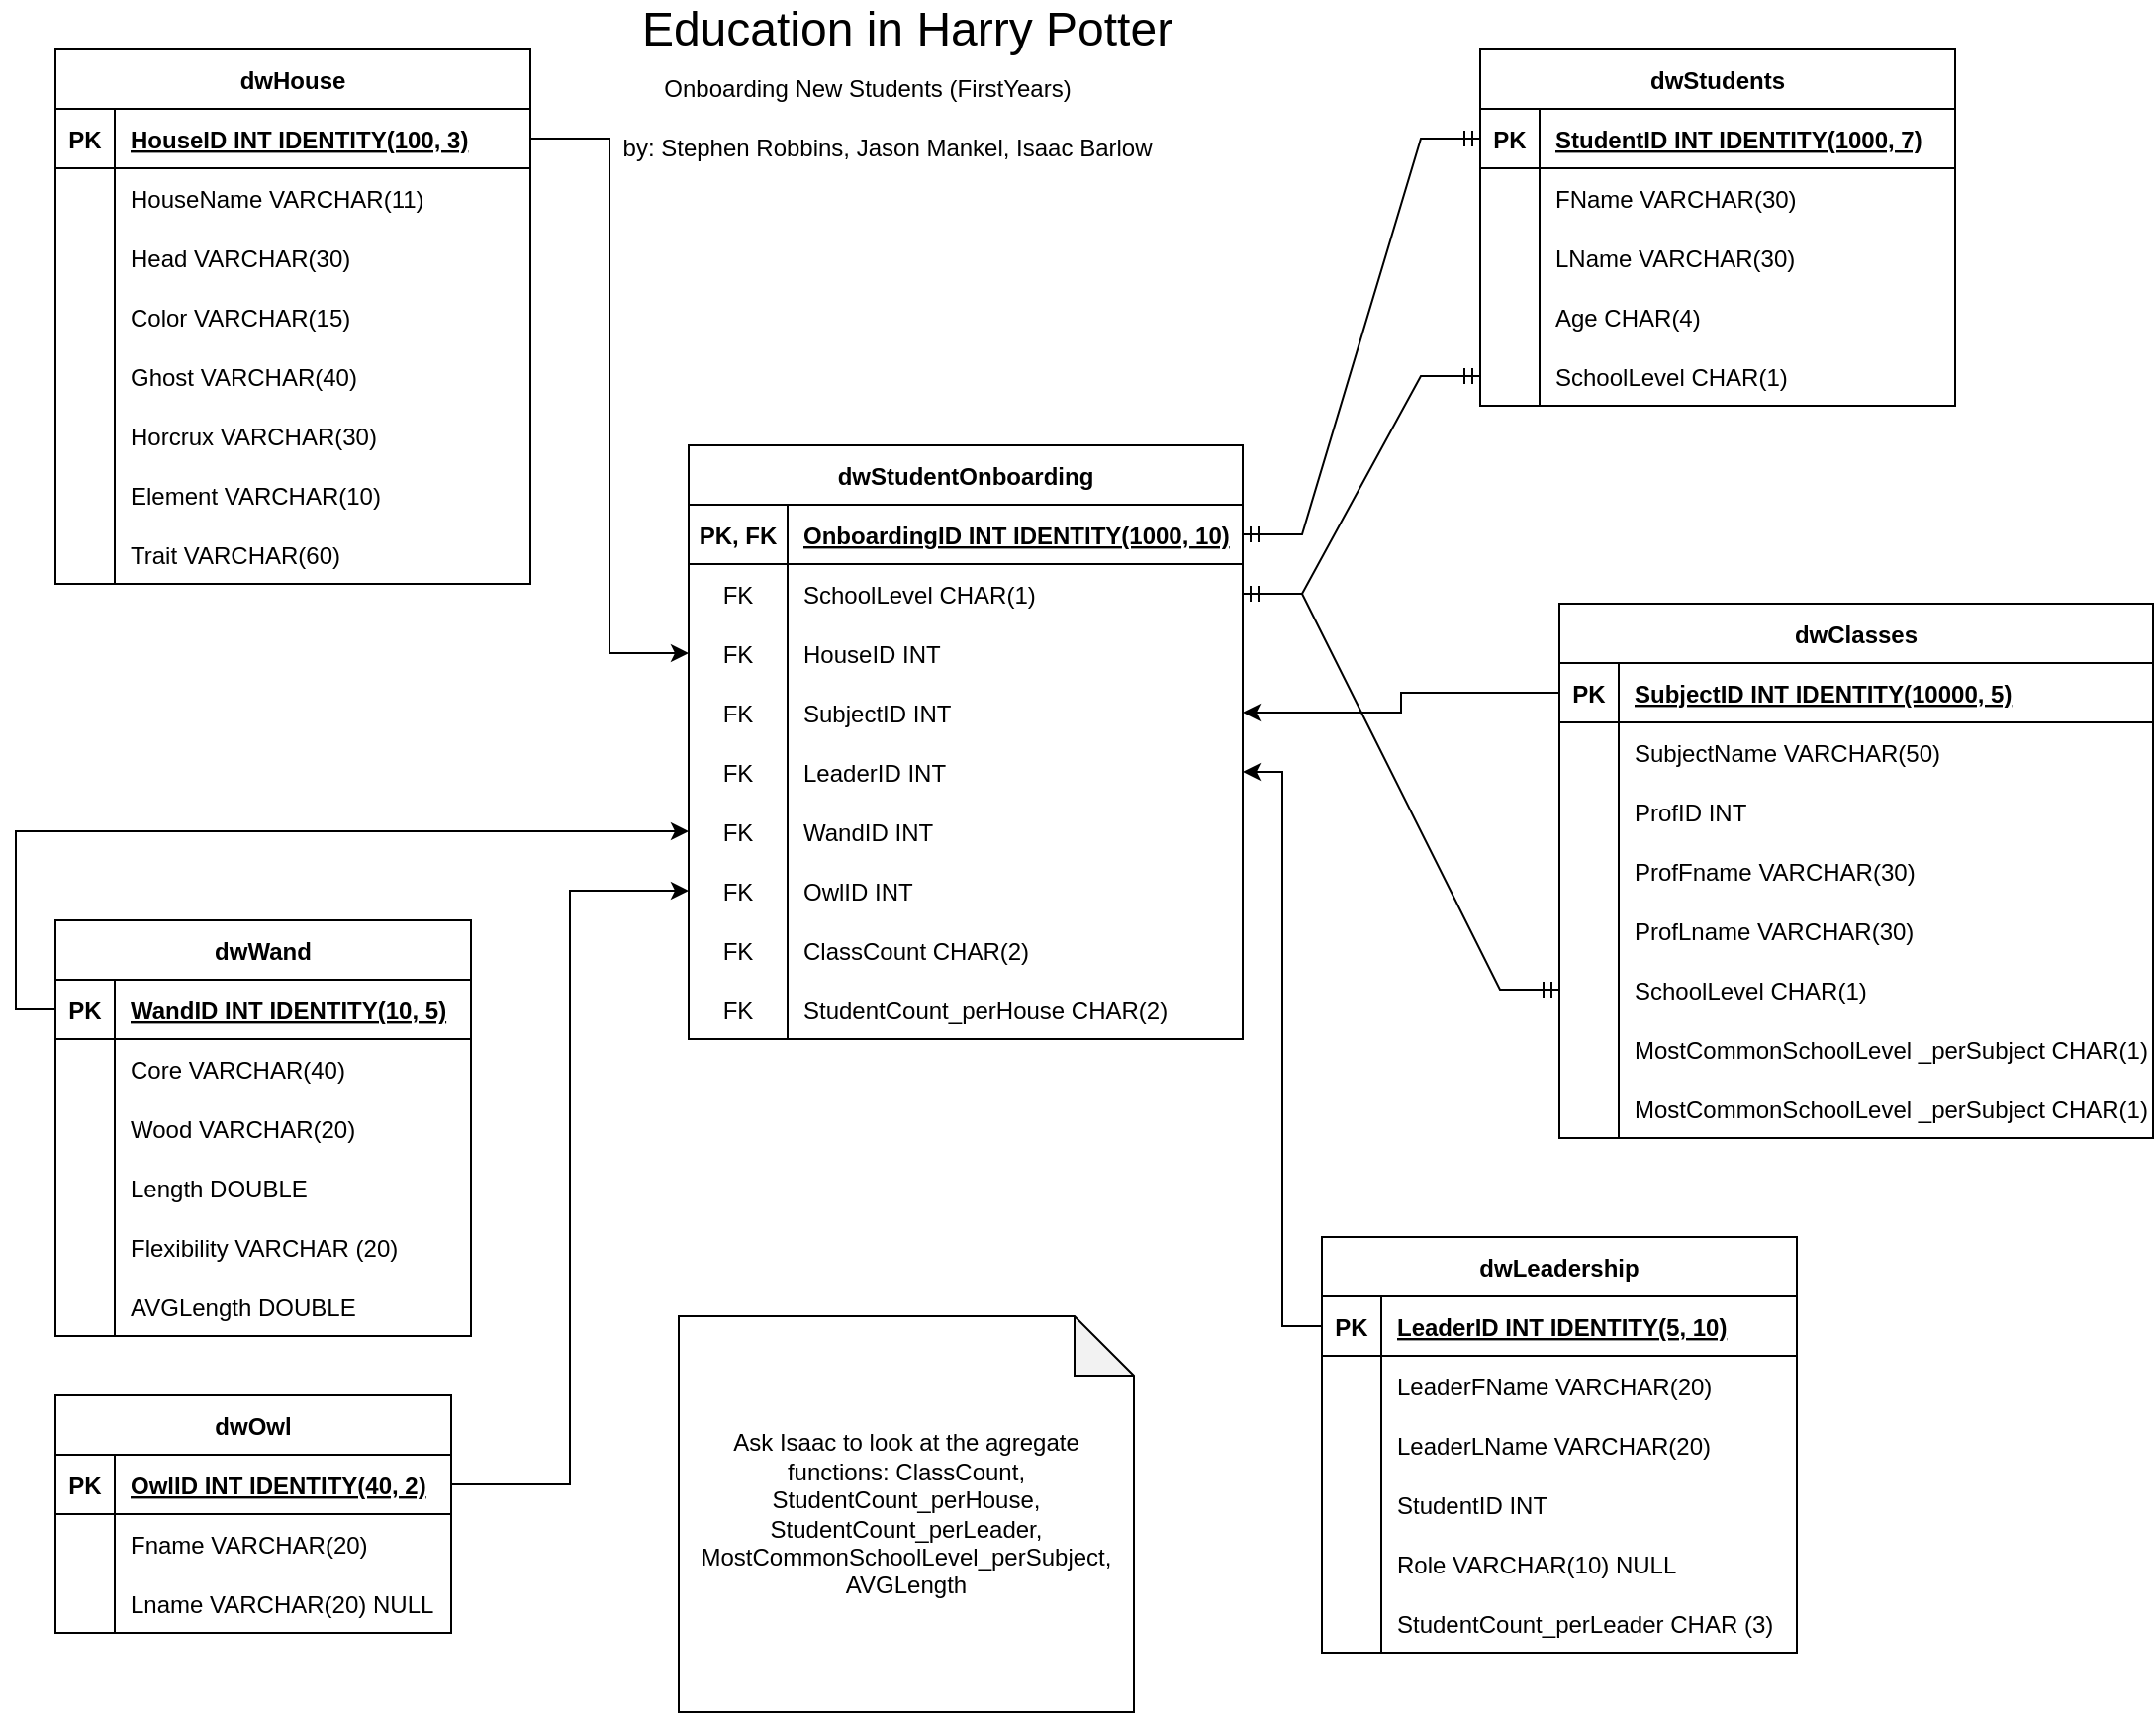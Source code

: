 <mxfile version="17.4.3" type="github">
  <diagram id="4oQchcT6IMdl1H_K9BaI" name="Page-1">
    <mxGraphModel dx="825" dy="671" grid="1" gridSize="10" guides="1" tooltips="1" connect="1" arrows="1" fold="1" page="1" pageScale="1" pageWidth="850" pageHeight="1100" math="0" shadow="0">
      <root>
        <mxCell id="0" />
        <mxCell id="1" parent="0" />
        <mxCell id="X8YW4uTeobU349DHKaid-189" value="dwStudents" style="shape=table;startSize=30;container=1;collapsible=1;childLayout=tableLayout;fixedRows=1;rowLines=0;fontStyle=1;align=center;resizeLast=1;" parent="1" vertex="1">
          <mxGeometry x="780" y="60" width="240" height="180" as="geometry" />
        </mxCell>
        <mxCell id="X8YW4uTeobU349DHKaid-190" value="" style="shape=tableRow;horizontal=0;startSize=0;swimlaneHead=0;swimlaneBody=0;fillColor=none;collapsible=0;dropTarget=0;points=[[0,0.5],[1,0.5]];portConstraint=eastwest;top=0;left=0;right=0;bottom=1;" parent="X8YW4uTeobU349DHKaid-189" vertex="1">
          <mxGeometry y="30" width="240" height="30" as="geometry" />
        </mxCell>
        <mxCell id="X8YW4uTeobU349DHKaid-191" value="PK" style="shape=partialRectangle;connectable=0;fillColor=none;top=0;left=0;bottom=0;right=0;fontStyle=1;overflow=hidden;" parent="X8YW4uTeobU349DHKaid-190" vertex="1">
          <mxGeometry width="30" height="30" as="geometry">
            <mxRectangle width="30" height="30" as="alternateBounds" />
          </mxGeometry>
        </mxCell>
        <mxCell id="X8YW4uTeobU349DHKaid-192" value="StudentID INT IDENTITY(1000, 7)" style="shape=partialRectangle;connectable=0;fillColor=none;top=0;left=0;bottom=0;right=0;align=left;spacingLeft=6;fontStyle=5;overflow=hidden;" parent="X8YW4uTeobU349DHKaid-190" vertex="1">
          <mxGeometry x="30" width="210" height="30" as="geometry">
            <mxRectangle width="210" height="30" as="alternateBounds" />
          </mxGeometry>
        </mxCell>
        <mxCell id="X8YW4uTeobU349DHKaid-193" value="" style="shape=tableRow;horizontal=0;startSize=0;swimlaneHead=0;swimlaneBody=0;fillColor=none;collapsible=0;dropTarget=0;points=[[0,0.5],[1,0.5]];portConstraint=eastwest;top=0;left=0;right=0;bottom=0;" parent="X8YW4uTeobU349DHKaid-189" vertex="1">
          <mxGeometry y="60" width="240" height="30" as="geometry" />
        </mxCell>
        <mxCell id="X8YW4uTeobU349DHKaid-194" value="" style="shape=partialRectangle;connectable=0;fillColor=none;top=0;left=0;bottom=0;right=0;editable=1;overflow=hidden;" parent="X8YW4uTeobU349DHKaid-193" vertex="1">
          <mxGeometry width="30" height="30" as="geometry">
            <mxRectangle width="30" height="30" as="alternateBounds" />
          </mxGeometry>
        </mxCell>
        <mxCell id="X8YW4uTeobU349DHKaid-195" value="FName VARCHAR(30)" style="shape=partialRectangle;connectable=0;fillColor=none;top=0;left=0;bottom=0;right=0;align=left;spacingLeft=6;overflow=hidden;" parent="X8YW4uTeobU349DHKaid-193" vertex="1">
          <mxGeometry x="30" width="210" height="30" as="geometry">
            <mxRectangle width="210" height="30" as="alternateBounds" />
          </mxGeometry>
        </mxCell>
        <mxCell id="X8YW4uTeobU349DHKaid-196" value="" style="shape=tableRow;horizontal=0;startSize=0;swimlaneHead=0;swimlaneBody=0;fillColor=none;collapsible=0;dropTarget=0;points=[[0,0.5],[1,0.5]];portConstraint=eastwest;top=0;left=0;right=0;bottom=0;" parent="X8YW4uTeobU349DHKaid-189" vertex="1">
          <mxGeometry y="90" width="240" height="30" as="geometry" />
        </mxCell>
        <mxCell id="X8YW4uTeobU349DHKaid-197" value="" style="shape=partialRectangle;connectable=0;fillColor=none;top=0;left=0;bottom=0;right=0;editable=1;overflow=hidden;" parent="X8YW4uTeobU349DHKaid-196" vertex="1">
          <mxGeometry width="30" height="30" as="geometry">
            <mxRectangle width="30" height="30" as="alternateBounds" />
          </mxGeometry>
        </mxCell>
        <mxCell id="X8YW4uTeobU349DHKaid-198" value="LName VARCHAR(30)" style="shape=partialRectangle;connectable=0;fillColor=none;top=0;left=0;bottom=0;right=0;align=left;spacingLeft=6;overflow=hidden;" parent="X8YW4uTeobU349DHKaid-196" vertex="1">
          <mxGeometry x="30" width="210" height="30" as="geometry">
            <mxRectangle width="210" height="30" as="alternateBounds" />
          </mxGeometry>
        </mxCell>
        <mxCell id="X8YW4uTeobU349DHKaid-199" value="" style="shape=tableRow;horizontal=0;startSize=0;swimlaneHead=0;swimlaneBody=0;fillColor=none;collapsible=0;dropTarget=0;points=[[0,0.5],[1,0.5]];portConstraint=eastwest;top=0;left=0;right=0;bottom=0;" parent="X8YW4uTeobU349DHKaid-189" vertex="1">
          <mxGeometry y="120" width="240" height="30" as="geometry" />
        </mxCell>
        <mxCell id="X8YW4uTeobU349DHKaid-200" value="" style="shape=partialRectangle;connectable=0;fillColor=none;top=0;left=0;bottom=0;right=0;editable=1;overflow=hidden;" parent="X8YW4uTeobU349DHKaid-199" vertex="1">
          <mxGeometry width="30" height="30" as="geometry">
            <mxRectangle width="30" height="30" as="alternateBounds" />
          </mxGeometry>
        </mxCell>
        <mxCell id="X8YW4uTeobU349DHKaid-201" value="Age CHAR(4)" style="shape=partialRectangle;connectable=0;fillColor=none;top=0;left=0;bottom=0;right=0;align=left;spacingLeft=6;overflow=hidden;" parent="X8YW4uTeobU349DHKaid-199" vertex="1">
          <mxGeometry x="30" width="210" height="30" as="geometry">
            <mxRectangle width="210" height="30" as="alternateBounds" />
          </mxGeometry>
        </mxCell>
        <mxCell id="X8YW4uTeobU349DHKaid-202" value="" style="shape=tableRow;horizontal=0;startSize=0;swimlaneHead=0;swimlaneBody=0;fillColor=none;collapsible=0;dropTarget=0;points=[[0,0.5],[1,0.5]];portConstraint=eastwest;top=0;left=0;right=0;bottom=0;" parent="X8YW4uTeobU349DHKaid-189" vertex="1">
          <mxGeometry y="150" width="240" height="30" as="geometry" />
        </mxCell>
        <mxCell id="X8YW4uTeobU349DHKaid-203" value="" style="shape=partialRectangle;connectable=0;fillColor=none;top=0;left=0;bottom=0;right=0;editable=1;overflow=hidden;" parent="X8YW4uTeobU349DHKaid-202" vertex="1">
          <mxGeometry width="30" height="30" as="geometry">
            <mxRectangle width="30" height="30" as="alternateBounds" />
          </mxGeometry>
        </mxCell>
        <mxCell id="X8YW4uTeobU349DHKaid-204" value="SchoolLevel CHAR(1)" style="shape=partialRectangle;connectable=0;fillColor=none;top=0;left=0;bottom=0;right=0;align=left;spacingLeft=6;overflow=hidden;" parent="X8YW4uTeobU349DHKaid-202" vertex="1">
          <mxGeometry x="30" width="210" height="30" as="geometry">
            <mxRectangle width="210" height="30" as="alternateBounds" />
          </mxGeometry>
        </mxCell>
        <mxCell id="X8YW4uTeobU349DHKaid-205" value="dwHouse" style="shape=table;startSize=30;container=1;collapsible=1;childLayout=tableLayout;fixedRows=1;rowLines=0;fontStyle=1;align=center;resizeLast=1;" parent="1" vertex="1">
          <mxGeometry x="60" y="60" width="240" height="270" as="geometry" />
        </mxCell>
        <mxCell id="X8YW4uTeobU349DHKaid-206" value="" style="shape=tableRow;horizontal=0;startSize=0;swimlaneHead=0;swimlaneBody=0;fillColor=none;collapsible=0;dropTarget=0;points=[[0,0.5],[1,0.5]];portConstraint=eastwest;top=0;left=0;right=0;bottom=1;" parent="X8YW4uTeobU349DHKaid-205" vertex="1">
          <mxGeometry y="30" width="240" height="30" as="geometry" />
        </mxCell>
        <mxCell id="X8YW4uTeobU349DHKaid-207" value="PK" style="shape=partialRectangle;connectable=0;fillColor=none;top=0;left=0;bottom=0;right=0;fontStyle=1;overflow=hidden;" parent="X8YW4uTeobU349DHKaid-206" vertex="1">
          <mxGeometry width="30" height="30" as="geometry">
            <mxRectangle width="30" height="30" as="alternateBounds" />
          </mxGeometry>
        </mxCell>
        <mxCell id="X8YW4uTeobU349DHKaid-208" value="HouseID INT IDENTITY(100, 3)" style="shape=partialRectangle;connectable=0;fillColor=none;top=0;left=0;bottom=0;right=0;align=left;spacingLeft=6;fontStyle=5;overflow=hidden;" parent="X8YW4uTeobU349DHKaid-206" vertex="1">
          <mxGeometry x="30" width="210" height="30" as="geometry">
            <mxRectangle width="210" height="30" as="alternateBounds" />
          </mxGeometry>
        </mxCell>
        <mxCell id="X8YW4uTeobU349DHKaid-209" value="" style="shape=tableRow;horizontal=0;startSize=0;swimlaneHead=0;swimlaneBody=0;fillColor=none;collapsible=0;dropTarget=0;points=[[0,0.5],[1,0.5]];portConstraint=eastwest;top=0;left=0;right=0;bottom=0;" parent="X8YW4uTeobU349DHKaid-205" vertex="1">
          <mxGeometry y="60" width="240" height="30" as="geometry" />
        </mxCell>
        <mxCell id="X8YW4uTeobU349DHKaid-210" value="" style="shape=partialRectangle;connectable=0;fillColor=none;top=0;left=0;bottom=0;right=0;editable=1;overflow=hidden;" parent="X8YW4uTeobU349DHKaid-209" vertex="1">
          <mxGeometry width="30" height="30" as="geometry">
            <mxRectangle width="30" height="30" as="alternateBounds" />
          </mxGeometry>
        </mxCell>
        <mxCell id="X8YW4uTeobU349DHKaid-211" value="HouseName VARCHAR(11)" style="shape=partialRectangle;connectable=0;fillColor=none;top=0;left=0;bottom=0;right=0;align=left;spacingLeft=6;overflow=hidden;" parent="X8YW4uTeobU349DHKaid-209" vertex="1">
          <mxGeometry x="30" width="210" height="30" as="geometry">
            <mxRectangle width="210" height="30" as="alternateBounds" />
          </mxGeometry>
        </mxCell>
        <mxCell id="X8YW4uTeobU349DHKaid-212" value="" style="shape=tableRow;horizontal=0;startSize=0;swimlaneHead=0;swimlaneBody=0;fillColor=none;collapsible=0;dropTarget=0;points=[[0,0.5],[1,0.5]];portConstraint=eastwest;top=0;left=0;right=0;bottom=0;" parent="X8YW4uTeobU349DHKaid-205" vertex="1">
          <mxGeometry y="90" width="240" height="30" as="geometry" />
        </mxCell>
        <mxCell id="X8YW4uTeobU349DHKaid-213" value="" style="shape=partialRectangle;connectable=0;fillColor=none;top=0;left=0;bottom=0;right=0;editable=1;overflow=hidden;" parent="X8YW4uTeobU349DHKaid-212" vertex="1">
          <mxGeometry width="30" height="30" as="geometry">
            <mxRectangle width="30" height="30" as="alternateBounds" />
          </mxGeometry>
        </mxCell>
        <mxCell id="X8YW4uTeobU349DHKaid-214" value="Head VARCHAR(30)" style="shape=partialRectangle;connectable=0;fillColor=none;top=0;left=0;bottom=0;right=0;align=left;spacingLeft=6;overflow=hidden;" parent="X8YW4uTeobU349DHKaid-212" vertex="1">
          <mxGeometry x="30" width="210" height="30" as="geometry">
            <mxRectangle width="210" height="30" as="alternateBounds" />
          </mxGeometry>
        </mxCell>
        <mxCell id="X8YW4uTeobU349DHKaid-215" value="" style="shape=tableRow;horizontal=0;startSize=0;swimlaneHead=0;swimlaneBody=0;fillColor=none;collapsible=0;dropTarget=0;points=[[0,0.5],[1,0.5]];portConstraint=eastwest;top=0;left=0;right=0;bottom=0;" parent="X8YW4uTeobU349DHKaid-205" vertex="1">
          <mxGeometry y="120" width="240" height="30" as="geometry" />
        </mxCell>
        <mxCell id="X8YW4uTeobU349DHKaid-216" value="" style="shape=partialRectangle;connectable=0;fillColor=none;top=0;left=0;bottom=0;right=0;editable=1;overflow=hidden;" parent="X8YW4uTeobU349DHKaid-215" vertex="1">
          <mxGeometry width="30" height="30" as="geometry">
            <mxRectangle width="30" height="30" as="alternateBounds" />
          </mxGeometry>
        </mxCell>
        <mxCell id="X8YW4uTeobU349DHKaid-217" value="Color VARCHAR(15)" style="shape=partialRectangle;connectable=0;fillColor=none;top=0;left=0;bottom=0;right=0;align=left;spacingLeft=6;overflow=hidden;" parent="X8YW4uTeobU349DHKaid-215" vertex="1">
          <mxGeometry x="30" width="210" height="30" as="geometry">
            <mxRectangle width="210" height="30" as="alternateBounds" />
          </mxGeometry>
        </mxCell>
        <mxCell id="X8YW4uTeobU349DHKaid-218" value="" style="shape=tableRow;horizontal=0;startSize=0;swimlaneHead=0;swimlaneBody=0;fillColor=none;collapsible=0;dropTarget=0;points=[[0,0.5],[1,0.5]];portConstraint=eastwest;top=0;left=0;right=0;bottom=0;" parent="X8YW4uTeobU349DHKaid-205" vertex="1">
          <mxGeometry y="150" width="240" height="30" as="geometry" />
        </mxCell>
        <mxCell id="X8YW4uTeobU349DHKaid-219" value="" style="shape=partialRectangle;connectable=0;fillColor=none;top=0;left=0;bottom=0;right=0;editable=1;overflow=hidden;" parent="X8YW4uTeobU349DHKaid-218" vertex="1">
          <mxGeometry width="30" height="30" as="geometry">
            <mxRectangle width="30" height="30" as="alternateBounds" />
          </mxGeometry>
        </mxCell>
        <mxCell id="X8YW4uTeobU349DHKaid-220" value="Ghost VARCHAR(40)" style="shape=partialRectangle;connectable=0;fillColor=none;top=0;left=0;bottom=0;right=0;align=left;spacingLeft=6;overflow=hidden;" parent="X8YW4uTeobU349DHKaid-218" vertex="1">
          <mxGeometry x="30" width="210" height="30" as="geometry">
            <mxRectangle width="210" height="30" as="alternateBounds" />
          </mxGeometry>
        </mxCell>
        <mxCell id="X8YW4uTeobU349DHKaid-221" value="" style="shape=tableRow;horizontal=0;startSize=0;swimlaneHead=0;swimlaneBody=0;fillColor=none;collapsible=0;dropTarget=0;points=[[0,0.5],[1,0.5]];portConstraint=eastwest;top=0;left=0;right=0;bottom=0;" parent="X8YW4uTeobU349DHKaid-205" vertex="1">
          <mxGeometry y="180" width="240" height="30" as="geometry" />
        </mxCell>
        <mxCell id="X8YW4uTeobU349DHKaid-222" value="" style="shape=partialRectangle;connectable=0;fillColor=none;top=0;left=0;bottom=0;right=0;editable=1;overflow=hidden;" parent="X8YW4uTeobU349DHKaid-221" vertex="1">
          <mxGeometry width="30" height="30" as="geometry">
            <mxRectangle width="30" height="30" as="alternateBounds" />
          </mxGeometry>
        </mxCell>
        <mxCell id="X8YW4uTeobU349DHKaid-223" value="Horcrux VARCHAR(30)" style="shape=partialRectangle;connectable=0;fillColor=none;top=0;left=0;bottom=0;right=0;align=left;spacingLeft=6;overflow=hidden;" parent="X8YW4uTeobU349DHKaid-221" vertex="1">
          <mxGeometry x="30" width="210" height="30" as="geometry">
            <mxRectangle width="210" height="30" as="alternateBounds" />
          </mxGeometry>
        </mxCell>
        <mxCell id="X8YW4uTeobU349DHKaid-224" value="" style="shape=tableRow;horizontal=0;startSize=0;swimlaneHead=0;swimlaneBody=0;fillColor=none;collapsible=0;dropTarget=0;points=[[0,0.5],[1,0.5]];portConstraint=eastwest;top=0;left=0;right=0;bottom=0;" parent="X8YW4uTeobU349DHKaid-205" vertex="1">
          <mxGeometry y="210" width="240" height="30" as="geometry" />
        </mxCell>
        <mxCell id="X8YW4uTeobU349DHKaid-225" value="" style="shape=partialRectangle;connectable=0;fillColor=none;top=0;left=0;bottom=0;right=0;editable=1;overflow=hidden;" parent="X8YW4uTeobU349DHKaid-224" vertex="1">
          <mxGeometry width="30" height="30" as="geometry">
            <mxRectangle width="30" height="30" as="alternateBounds" />
          </mxGeometry>
        </mxCell>
        <mxCell id="X8YW4uTeobU349DHKaid-226" value="Element VARCHAR(10)" style="shape=partialRectangle;connectable=0;fillColor=none;top=0;left=0;bottom=0;right=0;align=left;spacingLeft=6;overflow=hidden;" parent="X8YW4uTeobU349DHKaid-224" vertex="1">
          <mxGeometry x="30" width="210" height="30" as="geometry">
            <mxRectangle width="210" height="30" as="alternateBounds" />
          </mxGeometry>
        </mxCell>
        <mxCell id="X8YW4uTeobU349DHKaid-227" value="" style="shape=tableRow;horizontal=0;startSize=0;swimlaneHead=0;swimlaneBody=0;fillColor=none;collapsible=0;dropTarget=0;points=[[0,0.5],[1,0.5]];portConstraint=eastwest;top=0;left=0;right=0;bottom=0;" parent="X8YW4uTeobU349DHKaid-205" vertex="1">
          <mxGeometry y="240" width="240" height="30" as="geometry" />
        </mxCell>
        <mxCell id="X8YW4uTeobU349DHKaid-228" value="" style="shape=partialRectangle;connectable=0;fillColor=none;top=0;left=0;bottom=0;right=0;editable=1;overflow=hidden;" parent="X8YW4uTeobU349DHKaid-227" vertex="1">
          <mxGeometry width="30" height="30" as="geometry">
            <mxRectangle width="30" height="30" as="alternateBounds" />
          </mxGeometry>
        </mxCell>
        <mxCell id="X8YW4uTeobU349DHKaid-229" value="Trait VARCHAR(60)" style="shape=partialRectangle;connectable=0;fillColor=none;top=0;left=0;bottom=0;right=0;align=left;spacingLeft=6;overflow=hidden;" parent="X8YW4uTeobU349DHKaid-227" vertex="1">
          <mxGeometry x="30" width="210" height="30" as="geometry">
            <mxRectangle width="210" height="30" as="alternateBounds" />
          </mxGeometry>
        </mxCell>
        <mxCell id="X8YW4uTeobU349DHKaid-230" value="dwClasses" style="shape=table;startSize=30;container=1;collapsible=1;childLayout=tableLayout;fixedRows=1;rowLines=0;fontStyle=1;align=center;resizeLast=1;" parent="1" vertex="1">
          <mxGeometry x="820" y="340" width="300" height="270" as="geometry" />
        </mxCell>
        <mxCell id="X8YW4uTeobU349DHKaid-231" value="" style="shape=tableRow;horizontal=0;startSize=0;swimlaneHead=0;swimlaneBody=0;fillColor=none;collapsible=0;dropTarget=0;points=[[0,0.5],[1,0.5]];portConstraint=eastwest;top=0;left=0;right=0;bottom=1;" parent="X8YW4uTeobU349DHKaid-230" vertex="1">
          <mxGeometry y="30" width="300" height="30" as="geometry" />
        </mxCell>
        <mxCell id="X8YW4uTeobU349DHKaid-232" value="PK" style="shape=partialRectangle;connectable=0;fillColor=none;top=0;left=0;bottom=0;right=0;fontStyle=1;overflow=hidden;" parent="X8YW4uTeobU349DHKaid-231" vertex="1">
          <mxGeometry width="30" height="30" as="geometry">
            <mxRectangle width="30" height="30" as="alternateBounds" />
          </mxGeometry>
        </mxCell>
        <mxCell id="X8YW4uTeobU349DHKaid-233" value="SubjectID INT IDENTITY(10000, 5)" style="shape=partialRectangle;connectable=0;fillColor=none;top=0;left=0;bottom=0;right=0;align=left;spacingLeft=6;fontStyle=5;overflow=hidden;" parent="X8YW4uTeobU349DHKaid-231" vertex="1">
          <mxGeometry x="30" width="270" height="30" as="geometry">
            <mxRectangle width="270" height="30" as="alternateBounds" />
          </mxGeometry>
        </mxCell>
        <mxCell id="X8YW4uTeobU349DHKaid-234" value="" style="shape=tableRow;horizontal=0;startSize=0;swimlaneHead=0;swimlaneBody=0;fillColor=none;collapsible=0;dropTarget=0;points=[[0,0.5],[1,0.5]];portConstraint=eastwest;top=0;left=0;right=0;bottom=0;" parent="X8YW4uTeobU349DHKaid-230" vertex="1">
          <mxGeometry y="60" width="300" height="30" as="geometry" />
        </mxCell>
        <mxCell id="X8YW4uTeobU349DHKaid-235" value="" style="shape=partialRectangle;connectable=0;fillColor=none;top=0;left=0;bottom=0;right=0;editable=1;overflow=hidden;" parent="X8YW4uTeobU349DHKaid-234" vertex="1">
          <mxGeometry width="30" height="30" as="geometry">
            <mxRectangle width="30" height="30" as="alternateBounds" />
          </mxGeometry>
        </mxCell>
        <mxCell id="X8YW4uTeobU349DHKaid-236" value="SubjectName VARCHAR(50)" style="shape=partialRectangle;connectable=0;fillColor=none;top=0;left=0;bottom=0;right=0;align=left;spacingLeft=6;overflow=hidden;" parent="X8YW4uTeobU349DHKaid-234" vertex="1">
          <mxGeometry x="30" width="270" height="30" as="geometry">
            <mxRectangle width="270" height="30" as="alternateBounds" />
          </mxGeometry>
        </mxCell>
        <mxCell id="X8YW4uTeobU349DHKaid-237" value="" style="shape=tableRow;horizontal=0;startSize=0;swimlaneHead=0;swimlaneBody=0;fillColor=none;collapsible=0;dropTarget=0;points=[[0,0.5],[1,0.5]];portConstraint=eastwest;top=0;left=0;right=0;bottom=0;" parent="X8YW4uTeobU349DHKaid-230" vertex="1">
          <mxGeometry y="90" width="300" height="30" as="geometry" />
        </mxCell>
        <mxCell id="X8YW4uTeobU349DHKaid-238" value="" style="shape=partialRectangle;connectable=0;fillColor=none;top=0;left=0;bottom=0;right=0;editable=1;overflow=hidden;" parent="X8YW4uTeobU349DHKaid-237" vertex="1">
          <mxGeometry width="30" height="30" as="geometry">
            <mxRectangle width="30" height="30" as="alternateBounds" />
          </mxGeometry>
        </mxCell>
        <mxCell id="X8YW4uTeobU349DHKaid-239" value="ProfID INT" style="shape=partialRectangle;connectable=0;fillColor=none;top=0;left=0;bottom=0;right=0;align=left;spacingLeft=6;overflow=hidden;" parent="X8YW4uTeobU349DHKaid-237" vertex="1">
          <mxGeometry x="30" width="270" height="30" as="geometry">
            <mxRectangle width="270" height="30" as="alternateBounds" />
          </mxGeometry>
        </mxCell>
        <mxCell id="X8YW4uTeobU349DHKaid-240" value="" style="shape=tableRow;horizontal=0;startSize=0;swimlaneHead=0;swimlaneBody=0;fillColor=none;collapsible=0;dropTarget=0;points=[[0,0.5],[1,0.5]];portConstraint=eastwest;top=0;left=0;right=0;bottom=0;" parent="X8YW4uTeobU349DHKaid-230" vertex="1">
          <mxGeometry y="120" width="300" height="30" as="geometry" />
        </mxCell>
        <mxCell id="X8YW4uTeobU349DHKaid-241" value="" style="shape=partialRectangle;connectable=0;fillColor=none;top=0;left=0;bottom=0;right=0;editable=1;overflow=hidden;" parent="X8YW4uTeobU349DHKaid-240" vertex="1">
          <mxGeometry width="30" height="30" as="geometry">
            <mxRectangle width="30" height="30" as="alternateBounds" />
          </mxGeometry>
        </mxCell>
        <mxCell id="X8YW4uTeobU349DHKaid-242" value="ProfFname VARCHAR(30)" style="shape=partialRectangle;connectable=0;fillColor=none;top=0;left=0;bottom=0;right=0;align=left;spacingLeft=6;overflow=hidden;" parent="X8YW4uTeobU349DHKaid-240" vertex="1">
          <mxGeometry x="30" width="270" height="30" as="geometry">
            <mxRectangle width="270" height="30" as="alternateBounds" />
          </mxGeometry>
        </mxCell>
        <mxCell id="X8YW4uTeobU349DHKaid-243" value="" style="shape=tableRow;horizontal=0;startSize=0;swimlaneHead=0;swimlaneBody=0;fillColor=none;collapsible=0;dropTarget=0;points=[[0,0.5],[1,0.5]];portConstraint=eastwest;top=0;left=0;right=0;bottom=0;" parent="X8YW4uTeobU349DHKaid-230" vertex="1">
          <mxGeometry y="150" width="300" height="30" as="geometry" />
        </mxCell>
        <mxCell id="X8YW4uTeobU349DHKaid-244" value="" style="shape=partialRectangle;connectable=0;fillColor=none;top=0;left=0;bottom=0;right=0;editable=1;overflow=hidden;" parent="X8YW4uTeobU349DHKaid-243" vertex="1">
          <mxGeometry width="30" height="30" as="geometry">
            <mxRectangle width="30" height="30" as="alternateBounds" />
          </mxGeometry>
        </mxCell>
        <mxCell id="X8YW4uTeobU349DHKaid-245" value="ProfLname VARCHAR(30)" style="shape=partialRectangle;connectable=0;fillColor=none;top=0;left=0;bottom=0;right=0;align=left;spacingLeft=6;overflow=hidden;" parent="X8YW4uTeobU349DHKaid-243" vertex="1">
          <mxGeometry x="30" width="270" height="30" as="geometry">
            <mxRectangle width="270" height="30" as="alternateBounds" />
          </mxGeometry>
        </mxCell>
        <mxCell id="X8YW4uTeobU349DHKaid-246" value="" style="shape=tableRow;horizontal=0;startSize=0;swimlaneHead=0;swimlaneBody=0;fillColor=none;collapsible=0;dropTarget=0;points=[[0,0.5],[1,0.5]];portConstraint=eastwest;top=0;left=0;right=0;bottom=0;" parent="X8YW4uTeobU349DHKaid-230" vertex="1">
          <mxGeometry y="180" width="300" height="30" as="geometry" />
        </mxCell>
        <mxCell id="X8YW4uTeobU349DHKaid-247" value="" style="shape=partialRectangle;connectable=0;fillColor=none;top=0;left=0;bottom=0;right=0;editable=1;overflow=hidden;" parent="X8YW4uTeobU349DHKaid-246" vertex="1">
          <mxGeometry width="30" height="30" as="geometry">
            <mxRectangle width="30" height="30" as="alternateBounds" />
          </mxGeometry>
        </mxCell>
        <mxCell id="X8YW4uTeobU349DHKaid-248" value="SchoolLevel CHAR(1)" style="shape=partialRectangle;connectable=0;fillColor=none;top=0;left=0;bottom=0;right=0;align=left;spacingLeft=6;overflow=hidden;" parent="X8YW4uTeobU349DHKaid-246" vertex="1">
          <mxGeometry x="30" width="270" height="30" as="geometry">
            <mxRectangle width="270" height="30" as="alternateBounds" />
          </mxGeometry>
        </mxCell>
        <mxCell id="X8YW4uTeobU349DHKaid-249" value="" style="shape=tableRow;horizontal=0;startSize=0;swimlaneHead=0;swimlaneBody=0;fillColor=none;collapsible=0;dropTarget=0;points=[[0,0.5],[1,0.5]];portConstraint=eastwest;top=0;left=0;right=0;bottom=0;" parent="X8YW4uTeobU349DHKaid-230" vertex="1">
          <mxGeometry y="210" width="300" height="30" as="geometry" />
        </mxCell>
        <mxCell id="X8YW4uTeobU349DHKaid-250" value="" style="shape=partialRectangle;connectable=0;fillColor=none;top=0;left=0;bottom=0;right=0;editable=1;overflow=hidden;" parent="X8YW4uTeobU349DHKaid-249" vertex="1">
          <mxGeometry width="30" height="30" as="geometry">
            <mxRectangle width="30" height="30" as="alternateBounds" />
          </mxGeometry>
        </mxCell>
        <mxCell id="X8YW4uTeobU349DHKaid-251" value="MostCommonSchoolLevel _perSubject CHAR(1)" style="shape=partialRectangle;connectable=0;fillColor=none;top=0;left=0;bottom=0;right=0;align=left;spacingLeft=6;overflow=hidden;" parent="X8YW4uTeobU349DHKaid-249" vertex="1">
          <mxGeometry x="30" width="270" height="30" as="geometry">
            <mxRectangle width="270" height="30" as="alternateBounds" />
          </mxGeometry>
        </mxCell>
        <mxCell id="X8YW4uTeobU349DHKaid-252" value="" style="shape=tableRow;horizontal=0;startSize=0;swimlaneHead=0;swimlaneBody=0;fillColor=none;collapsible=0;dropTarget=0;points=[[0,0.5],[1,0.5]];portConstraint=eastwest;top=0;left=0;right=0;bottom=0;" parent="X8YW4uTeobU349DHKaid-230" vertex="1">
          <mxGeometry y="240" width="300" height="30" as="geometry" />
        </mxCell>
        <mxCell id="X8YW4uTeobU349DHKaid-253" value="" style="shape=partialRectangle;connectable=0;fillColor=none;top=0;left=0;bottom=0;right=0;editable=1;overflow=hidden;" parent="X8YW4uTeobU349DHKaid-252" vertex="1">
          <mxGeometry width="30" height="30" as="geometry">
            <mxRectangle width="30" height="30" as="alternateBounds" />
          </mxGeometry>
        </mxCell>
        <mxCell id="X8YW4uTeobU349DHKaid-254" value="MostCommonSchoolLevel _perSubject CHAR(1)" style="shape=partialRectangle;connectable=0;fillColor=none;top=0;left=0;bottom=0;right=0;align=left;spacingLeft=6;overflow=hidden;" parent="X8YW4uTeobU349DHKaid-252" vertex="1">
          <mxGeometry x="30" width="270" height="30" as="geometry">
            <mxRectangle width="270" height="30" as="alternateBounds" />
          </mxGeometry>
        </mxCell>
        <mxCell id="X8YW4uTeobU349DHKaid-255" value="&lt;font style=&quot;font-size: 24px&quot;&gt;Education in Harry Potter&lt;/font&gt;" style="text;html=1;align=center;verticalAlign=middle;resizable=0;points=[];autosize=1;strokeColor=none;fillColor=none;" parent="1" vertex="1">
          <mxGeometry x="350" y="40" width="280" height="20" as="geometry" />
        </mxCell>
        <mxCell id="X8YW4uTeobU349DHKaid-256" value="dwLeadership" style="shape=table;startSize=30;container=1;collapsible=1;childLayout=tableLayout;fixedRows=1;rowLines=0;fontStyle=1;align=center;resizeLast=1;" parent="1" vertex="1">
          <mxGeometry x="700" y="660" width="240" height="210" as="geometry" />
        </mxCell>
        <mxCell id="X8YW4uTeobU349DHKaid-257" value="" style="shape=tableRow;horizontal=0;startSize=0;swimlaneHead=0;swimlaneBody=0;fillColor=none;collapsible=0;dropTarget=0;points=[[0,0.5],[1,0.5]];portConstraint=eastwest;top=0;left=0;right=0;bottom=1;" parent="X8YW4uTeobU349DHKaid-256" vertex="1">
          <mxGeometry y="30" width="240" height="30" as="geometry" />
        </mxCell>
        <mxCell id="X8YW4uTeobU349DHKaid-258" value="PK" style="shape=partialRectangle;connectable=0;fillColor=none;top=0;left=0;bottom=0;right=0;fontStyle=1;overflow=hidden;" parent="X8YW4uTeobU349DHKaid-257" vertex="1">
          <mxGeometry width="30" height="30" as="geometry">
            <mxRectangle width="30" height="30" as="alternateBounds" />
          </mxGeometry>
        </mxCell>
        <mxCell id="X8YW4uTeobU349DHKaid-259" value="LeaderID INT IDENTITY(5, 10)" style="shape=partialRectangle;connectable=0;fillColor=none;top=0;left=0;bottom=0;right=0;align=left;spacingLeft=6;fontStyle=5;overflow=hidden;" parent="X8YW4uTeobU349DHKaid-257" vertex="1">
          <mxGeometry x="30" width="210" height="30" as="geometry">
            <mxRectangle width="210" height="30" as="alternateBounds" />
          </mxGeometry>
        </mxCell>
        <mxCell id="X8YW4uTeobU349DHKaid-260" value="" style="shape=tableRow;horizontal=0;startSize=0;swimlaneHead=0;swimlaneBody=0;fillColor=none;collapsible=0;dropTarget=0;points=[[0,0.5],[1,0.5]];portConstraint=eastwest;top=0;left=0;right=0;bottom=0;" parent="X8YW4uTeobU349DHKaid-256" vertex="1">
          <mxGeometry y="60" width="240" height="30" as="geometry" />
        </mxCell>
        <mxCell id="X8YW4uTeobU349DHKaid-261" value="" style="shape=partialRectangle;connectable=0;fillColor=none;top=0;left=0;bottom=0;right=0;editable=1;overflow=hidden;" parent="X8YW4uTeobU349DHKaid-260" vertex="1">
          <mxGeometry width="30" height="30" as="geometry">
            <mxRectangle width="30" height="30" as="alternateBounds" />
          </mxGeometry>
        </mxCell>
        <mxCell id="X8YW4uTeobU349DHKaid-262" value="LeaderFName VARCHAR(20)" style="shape=partialRectangle;connectable=0;fillColor=none;top=0;left=0;bottom=0;right=0;align=left;spacingLeft=6;overflow=hidden;" parent="X8YW4uTeobU349DHKaid-260" vertex="1">
          <mxGeometry x="30" width="210" height="30" as="geometry">
            <mxRectangle width="210" height="30" as="alternateBounds" />
          </mxGeometry>
        </mxCell>
        <mxCell id="X8YW4uTeobU349DHKaid-263" value="" style="shape=tableRow;horizontal=0;startSize=0;swimlaneHead=0;swimlaneBody=0;fillColor=none;collapsible=0;dropTarget=0;points=[[0,0.5],[1,0.5]];portConstraint=eastwest;top=0;left=0;right=0;bottom=0;" parent="X8YW4uTeobU349DHKaid-256" vertex="1">
          <mxGeometry y="90" width="240" height="30" as="geometry" />
        </mxCell>
        <mxCell id="X8YW4uTeobU349DHKaid-264" value="" style="shape=partialRectangle;connectable=0;fillColor=none;top=0;left=0;bottom=0;right=0;editable=1;overflow=hidden;" parent="X8YW4uTeobU349DHKaid-263" vertex="1">
          <mxGeometry width="30" height="30" as="geometry">
            <mxRectangle width="30" height="30" as="alternateBounds" />
          </mxGeometry>
        </mxCell>
        <mxCell id="X8YW4uTeobU349DHKaid-265" value="LeaderLName VARCHAR(20)" style="shape=partialRectangle;connectable=0;fillColor=none;top=0;left=0;bottom=0;right=0;align=left;spacingLeft=6;overflow=hidden;" parent="X8YW4uTeobU349DHKaid-263" vertex="1">
          <mxGeometry x="30" width="210" height="30" as="geometry">
            <mxRectangle width="210" height="30" as="alternateBounds" />
          </mxGeometry>
        </mxCell>
        <mxCell id="X8YW4uTeobU349DHKaid-266" value="" style="shape=tableRow;horizontal=0;startSize=0;swimlaneHead=0;swimlaneBody=0;fillColor=none;collapsible=0;dropTarget=0;points=[[0,0.5],[1,0.5]];portConstraint=eastwest;top=0;left=0;right=0;bottom=0;" parent="X8YW4uTeobU349DHKaid-256" vertex="1">
          <mxGeometry y="120" width="240" height="30" as="geometry" />
        </mxCell>
        <mxCell id="X8YW4uTeobU349DHKaid-267" value="" style="shape=partialRectangle;connectable=0;fillColor=none;top=0;left=0;bottom=0;right=0;editable=1;overflow=hidden;" parent="X8YW4uTeobU349DHKaid-266" vertex="1">
          <mxGeometry width="30" height="30" as="geometry">
            <mxRectangle width="30" height="30" as="alternateBounds" />
          </mxGeometry>
        </mxCell>
        <mxCell id="X8YW4uTeobU349DHKaid-268" value="StudentID INT" style="shape=partialRectangle;connectable=0;fillColor=none;top=0;left=0;bottom=0;right=0;align=left;spacingLeft=6;overflow=hidden;" parent="X8YW4uTeobU349DHKaid-266" vertex="1">
          <mxGeometry x="30" width="210" height="30" as="geometry">
            <mxRectangle width="210" height="30" as="alternateBounds" />
          </mxGeometry>
        </mxCell>
        <mxCell id="X8YW4uTeobU349DHKaid-269" value="" style="shape=tableRow;horizontal=0;startSize=0;swimlaneHead=0;swimlaneBody=0;fillColor=none;collapsible=0;dropTarget=0;points=[[0,0.5],[1,0.5]];portConstraint=eastwest;top=0;left=0;right=0;bottom=0;" parent="X8YW4uTeobU349DHKaid-256" vertex="1">
          <mxGeometry y="150" width="240" height="30" as="geometry" />
        </mxCell>
        <mxCell id="X8YW4uTeobU349DHKaid-270" value="" style="shape=partialRectangle;connectable=0;fillColor=none;top=0;left=0;bottom=0;right=0;editable=1;overflow=hidden;" parent="X8YW4uTeobU349DHKaid-269" vertex="1">
          <mxGeometry width="30" height="30" as="geometry">
            <mxRectangle width="30" height="30" as="alternateBounds" />
          </mxGeometry>
        </mxCell>
        <mxCell id="X8YW4uTeobU349DHKaid-271" value="Role VARCHAR(10) NULL" style="shape=partialRectangle;connectable=0;fillColor=none;top=0;left=0;bottom=0;right=0;align=left;spacingLeft=6;overflow=hidden;" parent="X8YW4uTeobU349DHKaid-269" vertex="1">
          <mxGeometry x="30" width="210" height="30" as="geometry">
            <mxRectangle width="210" height="30" as="alternateBounds" />
          </mxGeometry>
        </mxCell>
        <mxCell id="X8YW4uTeobU349DHKaid-272" value="" style="shape=tableRow;horizontal=0;startSize=0;swimlaneHead=0;swimlaneBody=0;fillColor=none;collapsible=0;dropTarget=0;points=[[0,0.5],[1,0.5]];portConstraint=eastwest;top=0;left=0;right=0;bottom=0;" parent="X8YW4uTeobU349DHKaid-256" vertex="1">
          <mxGeometry y="180" width="240" height="30" as="geometry" />
        </mxCell>
        <mxCell id="X8YW4uTeobU349DHKaid-273" value="" style="shape=partialRectangle;connectable=0;fillColor=none;top=0;left=0;bottom=0;right=0;editable=1;overflow=hidden;" parent="X8YW4uTeobU349DHKaid-272" vertex="1">
          <mxGeometry width="30" height="30" as="geometry">
            <mxRectangle width="30" height="30" as="alternateBounds" />
          </mxGeometry>
        </mxCell>
        <mxCell id="X8YW4uTeobU349DHKaid-274" value="StudentCount_perLeader CHAR (3)" style="shape=partialRectangle;connectable=0;fillColor=none;top=0;left=0;bottom=0;right=0;align=left;spacingLeft=6;overflow=hidden;" parent="X8YW4uTeobU349DHKaid-272" vertex="1">
          <mxGeometry x="30" width="210" height="30" as="geometry">
            <mxRectangle width="210" height="30" as="alternateBounds" />
          </mxGeometry>
        </mxCell>
        <mxCell id="X8YW4uTeobU349DHKaid-275" value="dwOwl" style="shape=table;startSize=30;container=1;collapsible=1;childLayout=tableLayout;fixedRows=1;rowLines=0;fontStyle=1;align=center;resizeLast=1;" parent="1" vertex="1">
          <mxGeometry x="60" y="740" width="200" height="120" as="geometry" />
        </mxCell>
        <mxCell id="X8YW4uTeobU349DHKaid-276" value="" style="shape=tableRow;horizontal=0;startSize=0;swimlaneHead=0;swimlaneBody=0;fillColor=none;collapsible=0;dropTarget=0;points=[[0,0.5],[1,0.5]];portConstraint=eastwest;top=0;left=0;right=0;bottom=1;" parent="X8YW4uTeobU349DHKaid-275" vertex="1">
          <mxGeometry y="30" width="200" height="30" as="geometry" />
        </mxCell>
        <mxCell id="X8YW4uTeobU349DHKaid-277" value="PK" style="shape=partialRectangle;connectable=0;fillColor=none;top=0;left=0;bottom=0;right=0;fontStyle=1;overflow=hidden;" parent="X8YW4uTeobU349DHKaid-276" vertex="1">
          <mxGeometry width="30" height="30" as="geometry">
            <mxRectangle width="30" height="30" as="alternateBounds" />
          </mxGeometry>
        </mxCell>
        <mxCell id="X8YW4uTeobU349DHKaid-278" value="OwlID INT IDENTITY(40, 2)" style="shape=partialRectangle;connectable=0;fillColor=none;top=0;left=0;bottom=0;right=0;align=left;spacingLeft=6;fontStyle=5;overflow=hidden;" parent="X8YW4uTeobU349DHKaid-276" vertex="1">
          <mxGeometry x="30" width="170" height="30" as="geometry">
            <mxRectangle width="170" height="30" as="alternateBounds" />
          </mxGeometry>
        </mxCell>
        <mxCell id="X8YW4uTeobU349DHKaid-279" value="" style="shape=tableRow;horizontal=0;startSize=0;swimlaneHead=0;swimlaneBody=0;fillColor=none;collapsible=0;dropTarget=0;points=[[0,0.5],[1,0.5]];portConstraint=eastwest;top=0;left=0;right=0;bottom=0;" parent="X8YW4uTeobU349DHKaid-275" vertex="1">
          <mxGeometry y="60" width="200" height="30" as="geometry" />
        </mxCell>
        <mxCell id="X8YW4uTeobU349DHKaid-280" value="" style="shape=partialRectangle;connectable=0;fillColor=none;top=0;left=0;bottom=0;right=0;editable=1;overflow=hidden;" parent="X8YW4uTeobU349DHKaid-279" vertex="1">
          <mxGeometry width="30" height="30" as="geometry">
            <mxRectangle width="30" height="30" as="alternateBounds" />
          </mxGeometry>
        </mxCell>
        <mxCell id="X8YW4uTeobU349DHKaid-281" value="Fname VARCHAR(20)" style="shape=partialRectangle;connectable=0;fillColor=none;top=0;left=0;bottom=0;right=0;align=left;spacingLeft=6;overflow=hidden;" parent="X8YW4uTeobU349DHKaid-279" vertex="1">
          <mxGeometry x="30" width="170" height="30" as="geometry">
            <mxRectangle width="170" height="30" as="alternateBounds" />
          </mxGeometry>
        </mxCell>
        <mxCell id="X8YW4uTeobU349DHKaid-282" value="" style="shape=tableRow;horizontal=0;startSize=0;swimlaneHead=0;swimlaneBody=0;fillColor=none;collapsible=0;dropTarget=0;points=[[0,0.5],[1,0.5]];portConstraint=eastwest;top=0;left=0;right=0;bottom=0;" parent="X8YW4uTeobU349DHKaid-275" vertex="1">
          <mxGeometry y="90" width="200" height="30" as="geometry" />
        </mxCell>
        <mxCell id="X8YW4uTeobU349DHKaid-283" value="" style="shape=partialRectangle;connectable=0;fillColor=none;top=0;left=0;bottom=0;right=0;editable=1;overflow=hidden;" parent="X8YW4uTeobU349DHKaid-282" vertex="1">
          <mxGeometry width="30" height="30" as="geometry">
            <mxRectangle width="30" height="30" as="alternateBounds" />
          </mxGeometry>
        </mxCell>
        <mxCell id="X8YW4uTeobU349DHKaid-284" value="Lname VARCHAR(20) NULL" style="shape=partialRectangle;connectable=0;fillColor=none;top=0;left=0;bottom=0;right=0;align=left;spacingLeft=6;overflow=hidden;" parent="X8YW4uTeobU349DHKaid-282" vertex="1">
          <mxGeometry x="30" width="170" height="30" as="geometry">
            <mxRectangle width="170" height="30" as="alternateBounds" />
          </mxGeometry>
        </mxCell>
        <mxCell id="X8YW4uTeobU349DHKaid-285" style="edgeStyle=orthogonalEdgeStyle;rounded=0;orthogonalLoop=1;jettySize=auto;html=1;exitX=1;exitY=0.5;exitDx=0;exitDy=0;entryX=0;entryY=0.5;entryDx=0;entryDy=0;fontSize=24;" parent="1" source="X8YW4uTeobU349DHKaid-276" target="X8YW4uTeobU349DHKaid-327" edge="1">
          <mxGeometry relative="1" as="geometry" />
        </mxCell>
        <mxCell id="X8YW4uTeobU349DHKaid-286" style="edgeStyle=orthogonalEdgeStyle;rounded=0;orthogonalLoop=1;jettySize=auto;html=1;exitX=1;exitY=0.5;exitDx=0;exitDy=0;entryX=0;entryY=0.5;entryDx=0;entryDy=0;fontSize=24;" parent="1" source="X8YW4uTeobU349DHKaid-206" target="X8YW4uTeobU349DHKaid-315" edge="1">
          <mxGeometry relative="1" as="geometry" />
        </mxCell>
        <mxCell id="X8YW4uTeobU349DHKaid-287" value="dwWand" style="shape=table;startSize=30;container=1;collapsible=1;childLayout=tableLayout;fixedRows=1;rowLines=0;fontStyle=1;align=center;resizeLast=1;" parent="1" vertex="1">
          <mxGeometry x="60" y="500" width="210" height="210" as="geometry" />
        </mxCell>
        <mxCell id="X8YW4uTeobU349DHKaid-288" value="" style="shape=tableRow;horizontal=0;startSize=0;swimlaneHead=0;swimlaneBody=0;fillColor=none;collapsible=0;dropTarget=0;points=[[0,0.5],[1,0.5]];portConstraint=eastwest;top=0;left=0;right=0;bottom=1;" parent="X8YW4uTeobU349DHKaid-287" vertex="1">
          <mxGeometry y="30" width="210" height="30" as="geometry" />
        </mxCell>
        <mxCell id="X8YW4uTeobU349DHKaid-289" value="PK" style="shape=partialRectangle;connectable=0;fillColor=none;top=0;left=0;bottom=0;right=0;fontStyle=1;overflow=hidden;" parent="X8YW4uTeobU349DHKaid-288" vertex="1">
          <mxGeometry width="30" height="30" as="geometry">
            <mxRectangle width="30" height="30" as="alternateBounds" />
          </mxGeometry>
        </mxCell>
        <mxCell id="X8YW4uTeobU349DHKaid-290" value="WandID INT IDENTITY(10, 5)" style="shape=partialRectangle;connectable=0;fillColor=none;top=0;left=0;bottom=0;right=0;align=left;spacingLeft=6;fontStyle=5;overflow=hidden;" parent="X8YW4uTeobU349DHKaid-288" vertex="1">
          <mxGeometry x="30" width="180" height="30" as="geometry">
            <mxRectangle width="180" height="30" as="alternateBounds" />
          </mxGeometry>
        </mxCell>
        <mxCell id="X8YW4uTeobU349DHKaid-291" value="" style="shape=tableRow;horizontal=0;startSize=0;swimlaneHead=0;swimlaneBody=0;fillColor=none;collapsible=0;dropTarget=0;points=[[0,0.5],[1,0.5]];portConstraint=eastwest;top=0;left=0;right=0;bottom=0;" parent="X8YW4uTeobU349DHKaid-287" vertex="1">
          <mxGeometry y="60" width="210" height="30" as="geometry" />
        </mxCell>
        <mxCell id="X8YW4uTeobU349DHKaid-292" value="" style="shape=partialRectangle;connectable=0;fillColor=none;top=0;left=0;bottom=0;right=0;editable=1;overflow=hidden;" parent="X8YW4uTeobU349DHKaid-291" vertex="1">
          <mxGeometry width="30" height="30" as="geometry">
            <mxRectangle width="30" height="30" as="alternateBounds" />
          </mxGeometry>
        </mxCell>
        <mxCell id="X8YW4uTeobU349DHKaid-293" value="Core VARCHAR(40)" style="shape=partialRectangle;connectable=0;fillColor=none;top=0;left=0;bottom=0;right=0;align=left;spacingLeft=6;overflow=hidden;" parent="X8YW4uTeobU349DHKaid-291" vertex="1">
          <mxGeometry x="30" width="180" height="30" as="geometry">
            <mxRectangle width="180" height="30" as="alternateBounds" />
          </mxGeometry>
        </mxCell>
        <mxCell id="X8YW4uTeobU349DHKaid-294" value="" style="shape=tableRow;horizontal=0;startSize=0;swimlaneHead=0;swimlaneBody=0;fillColor=none;collapsible=0;dropTarget=0;points=[[0,0.5],[1,0.5]];portConstraint=eastwest;top=0;left=0;right=0;bottom=0;" parent="X8YW4uTeobU349DHKaid-287" vertex="1">
          <mxGeometry y="90" width="210" height="30" as="geometry" />
        </mxCell>
        <mxCell id="X8YW4uTeobU349DHKaid-295" value="" style="shape=partialRectangle;connectable=0;fillColor=none;top=0;left=0;bottom=0;right=0;editable=1;overflow=hidden;" parent="X8YW4uTeobU349DHKaid-294" vertex="1">
          <mxGeometry width="30" height="30" as="geometry">
            <mxRectangle width="30" height="30" as="alternateBounds" />
          </mxGeometry>
        </mxCell>
        <mxCell id="X8YW4uTeobU349DHKaid-296" value="Wood VARCHAR(20)" style="shape=partialRectangle;connectable=0;fillColor=none;top=0;left=0;bottom=0;right=0;align=left;spacingLeft=6;overflow=hidden;" parent="X8YW4uTeobU349DHKaid-294" vertex="1">
          <mxGeometry x="30" width="180" height="30" as="geometry">
            <mxRectangle width="180" height="30" as="alternateBounds" />
          </mxGeometry>
        </mxCell>
        <mxCell id="X8YW4uTeobU349DHKaid-297" value="" style="shape=tableRow;horizontal=0;startSize=0;swimlaneHead=0;swimlaneBody=0;fillColor=none;collapsible=0;dropTarget=0;points=[[0,0.5],[1,0.5]];portConstraint=eastwest;top=0;left=0;right=0;bottom=0;" parent="X8YW4uTeobU349DHKaid-287" vertex="1">
          <mxGeometry y="120" width="210" height="30" as="geometry" />
        </mxCell>
        <mxCell id="X8YW4uTeobU349DHKaid-298" value="" style="shape=partialRectangle;connectable=0;fillColor=none;top=0;left=0;bottom=0;right=0;editable=1;overflow=hidden;" parent="X8YW4uTeobU349DHKaid-297" vertex="1">
          <mxGeometry width="30" height="30" as="geometry">
            <mxRectangle width="30" height="30" as="alternateBounds" />
          </mxGeometry>
        </mxCell>
        <mxCell id="X8YW4uTeobU349DHKaid-299" value="Length DOUBLE" style="shape=partialRectangle;connectable=0;fillColor=none;top=0;left=0;bottom=0;right=0;align=left;spacingLeft=6;overflow=hidden;" parent="X8YW4uTeobU349DHKaid-297" vertex="1">
          <mxGeometry x="30" width="180" height="30" as="geometry">
            <mxRectangle width="180" height="30" as="alternateBounds" />
          </mxGeometry>
        </mxCell>
        <mxCell id="X8YW4uTeobU349DHKaid-300" value="" style="shape=tableRow;horizontal=0;startSize=0;swimlaneHead=0;swimlaneBody=0;fillColor=none;collapsible=0;dropTarget=0;points=[[0,0.5],[1,0.5]];portConstraint=eastwest;top=0;left=0;right=0;bottom=0;" parent="X8YW4uTeobU349DHKaid-287" vertex="1">
          <mxGeometry y="150" width="210" height="30" as="geometry" />
        </mxCell>
        <mxCell id="X8YW4uTeobU349DHKaid-301" value="" style="shape=partialRectangle;connectable=0;fillColor=none;top=0;left=0;bottom=0;right=0;editable=1;overflow=hidden;" parent="X8YW4uTeobU349DHKaid-300" vertex="1">
          <mxGeometry width="30" height="30" as="geometry">
            <mxRectangle width="30" height="30" as="alternateBounds" />
          </mxGeometry>
        </mxCell>
        <mxCell id="X8YW4uTeobU349DHKaid-302" value="Flexibility VARCHAR (20)" style="shape=partialRectangle;connectable=0;fillColor=none;top=0;left=0;bottom=0;right=0;align=left;spacingLeft=6;overflow=hidden;" parent="X8YW4uTeobU349DHKaid-300" vertex="1">
          <mxGeometry x="30" width="180" height="30" as="geometry">
            <mxRectangle width="180" height="30" as="alternateBounds" />
          </mxGeometry>
        </mxCell>
        <mxCell id="X8YW4uTeobU349DHKaid-303" value="" style="shape=tableRow;horizontal=0;startSize=0;swimlaneHead=0;swimlaneBody=0;fillColor=none;collapsible=0;dropTarget=0;points=[[0,0.5],[1,0.5]];portConstraint=eastwest;top=0;left=0;right=0;bottom=0;" parent="X8YW4uTeobU349DHKaid-287" vertex="1">
          <mxGeometry y="180" width="210" height="30" as="geometry" />
        </mxCell>
        <mxCell id="X8YW4uTeobU349DHKaid-304" value="" style="shape=partialRectangle;connectable=0;fillColor=none;top=0;left=0;bottom=0;right=0;editable=1;overflow=hidden;" parent="X8YW4uTeobU349DHKaid-303" vertex="1">
          <mxGeometry width="30" height="30" as="geometry">
            <mxRectangle width="30" height="30" as="alternateBounds" />
          </mxGeometry>
        </mxCell>
        <mxCell id="X8YW4uTeobU349DHKaid-305" value="AVGLength DOUBLE" style="shape=partialRectangle;connectable=0;fillColor=none;top=0;left=0;bottom=0;right=0;align=left;spacingLeft=6;overflow=hidden;" parent="X8YW4uTeobU349DHKaid-303" vertex="1">
          <mxGeometry x="30" width="180" height="30" as="geometry">
            <mxRectangle width="180" height="30" as="alternateBounds" />
          </mxGeometry>
        </mxCell>
        <mxCell id="X8YW4uTeobU349DHKaid-306" style="edgeStyle=orthogonalEdgeStyle;rounded=0;orthogonalLoop=1;jettySize=auto;html=1;exitX=0;exitY=0.5;exitDx=0;exitDy=0;entryX=0;entryY=0.5;entryDx=0;entryDy=0;fontSize=24;" parent="1" source="X8YW4uTeobU349DHKaid-288" target="X8YW4uTeobU349DHKaid-324" edge="1">
          <mxGeometry relative="1" as="geometry" />
        </mxCell>
        <mxCell id="X8YW4uTeobU349DHKaid-307" value="&lt;font style=&quot;font-size: 12px&quot;&gt;Onboarding New Students (FirstYears)&lt;/font&gt;" style="text;html=1;align=center;verticalAlign=middle;resizable=0;points=[];autosize=1;strokeColor=none;fillColor=none;" parent="1" vertex="1">
          <mxGeometry x="360" y="70" width="220" height="20" as="geometry" />
        </mxCell>
        <mxCell id="X8YW4uTeobU349DHKaid-308" value="dwStudentOnboarding" style="shape=table;startSize=30;container=1;collapsible=1;childLayout=tableLayout;fixedRows=1;rowLines=0;fontStyle=1;align=center;resizeLast=1;" parent="1" vertex="1">
          <mxGeometry x="380" y="260" width="280" height="300" as="geometry" />
        </mxCell>
        <mxCell id="X8YW4uTeobU349DHKaid-309" value="" style="shape=tableRow;horizontal=0;startSize=0;swimlaneHead=0;swimlaneBody=0;fillColor=none;collapsible=0;dropTarget=0;points=[[0,0.5],[1,0.5]];portConstraint=eastwest;top=0;left=0;right=0;bottom=1;" parent="X8YW4uTeobU349DHKaid-308" vertex="1">
          <mxGeometry y="30" width="280" height="30" as="geometry" />
        </mxCell>
        <mxCell id="X8YW4uTeobU349DHKaid-310" value="PK, FK" style="shape=partialRectangle;connectable=0;fillColor=none;top=0;left=0;bottom=0;right=0;fontStyle=1;overflow=hidden;" parent="X8YW4uTeobU349DHKaid-309" vertex="1">
          <mxGeometry width="50" height="30" as="geometry">
            <mxRectangle width="50" height="30" as="alternateBounds" />
          </mxGeometry>
        </mxCell>
        <mxCell id="X8YW4uTeobU349DHKaid-311" value="OnboardingID INT IDENTITY(1000, 10)" style="shape=partialRectangle;connectable=0;fillColor=none;top=0;left=0;bottom=0;right=0;align=left;spacingLeft=6;fontStyle=5;overflow=hidden;" parent="X8YW4uTeobU349DHKaid-309" vertex="1">
          <mxGeometry x="50" width="230" height="30" as="geometry">
            <mxRectangle width="230" height="30" as="alternateBounds" />
          </mxGeometry>
        </mxCell>
        <mxCell id="X8YW4uTeobU349DHKaid-312" value="" style="shape=tableRow;horizontal=0;startSize=0;swimlaneHead=0;swimlaneBody=0;fillColor=none;collapsible=0;dropTarget=0;points=[[0,0.5],[1,0.5]];portConstraint=eastwest;top=0;left=0;right=0;bottom=0;" parent="X8YW4uTeobU349DHKaid-308" vertex="1">
          <mxGeometry y="60" width="280" height="30" as="geometry" />
        </mxCell>
        <mxCell id="X8YW4uTeobU349DHKaid-313" value="FK" style="shape=partialRectangle;connectable=0;fillColor=none;top=0;left=0;bottom=0;right=0;editable=1;overflow=hidden;" parent="X8YW4uTeobU349DHKaid-312" vertex="1">
          <mxGeometry width="50" height="30" as="geometry">
            <mxRectangle width="50" height="30" as="alternateBounds" />
          </mxGeometry>
        </mxCell>
        <mxCell id="X8YW4uTeobU349DHKaid-314" value="SchoolLevel CHAR(1)" style="shape=partialRectangle;connectable=0;fillColor=none;top=0;left=0;bottom=0;right=0;align=left;spacingLeft=6;overflow=hidden;" parent="X8YW4uTeobU349DHKaid-312" vertex="1">
          <mxGeometry x="50" width="230" height="30" as="geometry">
            <mxRectangle width="230" height="30" as="alternateBounds" />
          </mxGeometry>
        </mxCell>
        <mxCell id="X8YW4uTeobU349DHKaid-315" value="" style="shape=tableRow;horizontal=0;startSize=0;swimlaneHead=0;swimlaneBody=0;fillColor=none;collapsible=0;dropTarget=0;points=[[0,0.5],[1,0.5]];portConstraint=eastwest;top=0;left=0;right=0;bottom=0;" parent="X8YW4uTeobU349DHKaid-308" vertex="1">
          <mxGeometry y="90" width="280" height="30" as="geometry" />
        </mxCell>
        <mxCell id="X8YW4uTeobU349DHKaid-316" value="FK" style="shape=partialRectangle;connectable=0;fillColor=none;top=0;left=0;bottom=0;right=0;editable=1;overflow=hidden;" parent="X8YW4uTeobU349DHKaid-315" vertex="1">
          <mxGeometry width="50" height="30" as="geometry">
            <mxRectangle width="50" height="30" as="alternateBounds" />
          </mxGeometry>
        </mxCell>
        <mxCell id="X8YW4uTeobU349DHKaid-317" value="HouseID INT" style="shape=partialRectangle;connectable=0;fillColor=none;top=0;left=0;bottom=0;right=0;align=left;spacingLeft=6;overflow=hidden;" parent="X8YW4uTeobU349DHKaid-315" vertex="1">
          <mxGeometry x="50" width="230" height="30" as="geometry">
            <mxRectangle width="230" height="30" as="alternateBounds" />
          </mxGeometry>
        </mxCell>
        <mxCell id="X8YW4uTeobU349DHKaid-318" value="" style="shape=tableRow;horizontal=0;startSize=0;swimlaneHead=0;swimlaneBody=0;fillColor=none;collapsible=0;dropTarget=0;points=[[0,0.5],[1,0.5]];portConstraint=eastwest;top=0;left=0;right=0;bottom=0;" parent="X8YW4uTeobU349DHKaid-308" vertex="1">
          <mxGeometry y="120" width="280" height="30" as="geometry" />
        </mxCell>
        <mxCell id="X8YW4uTeobU349DHKaid-319" value="FK" style="shape=partialRectangle;connectable=0;fillColor=none;top=0;left=0;bottom=0;right=0;editable=1;overflow=hidden;" parent="X8YW4uTeobU349DHKaid-318" vertex="1">
          <mxGeometry width="50" height="30" as="geometry">
            <mxRectangle width="50" height="30" as="alternateBounds" />
          </mxGeometry>
        </mxCell>
        <mxCell id="X8YW4uTeobU349DHKaid-320" value="SubjectID INT" style="shape=partialRectangle;connectable=0;fillColor=none;top=0;left=0;bottom=0;right=0;align=left;spacingLeft=6;overflow=hidden;" parent="X8YW4uTeobU349DHKaid-318" vertex="1">
          <mxGeometry x="50" width="230" height="30" as="geometry">
            <mxRectangle width="230" height="30" as="alternateBounds" />
          </mxGeometry>
        </mxCell>
        <mxCell id="X8YW4uTeobU349DHKaid-321" value="" style="shape=tableRow;horizontal=0;startSize=0;swimlaneHead=0;swimlaneBody=0;fillColor=none;collapsible=0;dropTarget=0;points=[[0,0.5],[1,0.5]];portConstraint=eastwest;top=0;left=0;right=0;bottom=0;" parent="X8YW4uTeobU349DHKaid-308" vertex="1">
          <mxGeometry y="150" width="280" height="30" as="geometry" />
        </mxCell>
        <mxCell id="X8YW4uTeobU349DHKaid-322" value="FK" style="shape=partialRectangle;connectable=0;fillColor=none;top=0;left=0;bottom=0;right=0;editable=1;overflow=hidden;" parent="X8YW4uTeobU349DHKaid-321" vertex="1">
          <mxGeometry width="50" height="30" as="geometry">
            <mxRectangle width="50" height="30" as="alternateBounds" />
          </mxGeometry>
        </mxCell>
        <mxCell id="X8YW4uTeobU349DHKaid-323" value="LeaderID INT" style="shape=partialRectangle;connectable=0;fillColor=none;top=0;left=0;bottom=0;right=0;align=left;spacingLeft=6;overflow=hidden;" parent="X8YW4uTeobU349DHKaid-321" vertex="1">
          <mxGeometry x="50" width="230" height="30" as="geometry">
            <mxRectangle width="230" height="30" as="alternateBounds" />
          </mxGeometry>
        </mxCell>
        <mxCell id="X8YW4uTeobU349DHKaid-324" value="" style="shape=tableRow;horizontal=0;startSize=0;swimlaneHead=0;swimlaneBody=0;fillColor=none;collapsible=0;dropTarget=0;points=[[0,0.5],[1,0.5]];portConstraint=eastwest;top=0;left=0;right=0;bottom=0;" parent="X8YW4uTeobU349DHKaid-308" vertex="1">
          <mxGeometry y="180" width="280" height="30" as="geometry" />
        </mxCell>
        <mxCell id="X8YW4uTeobU349DHKaid-325" value="FK" style="shape=partialRectangle;connectable=0;fillColor=none;top=0;left=0;bottom=0;right=0;editable=1;overflow=hidden;" parent="X8YW4uTeobU349DHKaid-324" vertex="1">
          <mxGeometry width="50" height="30" as="geometry">
            <mxRectangle width="50" height="30" as="alternateBounds" />
          </mxGeometry>
        </mxCell>
        <mxCell id="X8YW4uTeobU349DHKaid-326" value="WandID INT" style="shape=partialRectangle;connectable=0;fillColor=none;top=0;left=0;bottom=0;right=0;align=left;spacingLeft=6;overflow=hidden;" parent="X8YW4uTeobU349DHKaid-324" vertex="1">
          <mxGeometry x="50" width="230" height="30" as="geometry">
            <mxRectangle width="230" height="30" as="alternateBounds" />
          </mxGeometry>
        </mxCell>
        <mxCell id="X8YW4uTeobU349DHKaid-327" value="" style="shape=tableRow;horizontal=0;startSize=0;swimlaneHead=0;swimlaneBody=0;fillColor=none;collapsible=0;dropTarget=0;points=[[0,0.5],[1,0.5]];portConstraint=eastwest;top=0;left=0;right=0;bottom=0;" parent="X8YW4uTeobU349DHKaid-308" vertex="1">
          <mxGeometry y="210" width="280" height="30" as="geometry" />
        </mxCell>
        <mxCell id="X8YW4uTeobU349DHKaid-328" value="FK" style="shape=partialRectangle;connectable=0;fillColor=none;top=0;left=0;bottom=0;right=0;editable=1;overflow=hidden;" parent="X8YW4uTeobU349DHKaid-327" vertex="1">
          <mxGeometry width="50" height="30" as="geometry">
            <mxRectangle width="50" height="30" as="alternateBounds" />
          </mxGeometry>
        </mxCell>
        <mxCell id="X8YW4uTeobU349DHKaid-329" value="OwlID INT" style="shape=partialRectangle;connectable=0;fillColor=none;top=0;left=0;bottom=0;right=0;align=left;spacingLeft=6;overflow=hidden;" parent="X8YW4uTeobU349DHKaid-327" vertex="1">
          <mxGeometry x="50" width="230" height="30" as="geometry">
            <mxRectangle width="230" height="30" as="alternateBounds" />
          </mxGeometry>
        </mxCell>
        <mxCell id="X8YW4uTeobU349DHKaid-330" value="" style="shape=tableRow;horizontal=0;startSize=0;swimlaneHead=0;swimlaneBody=0;fillColor=none;collapsible=0;dropTarget=0;points=[[0,0.5],[1,0.5]];portConstraint=eastwest;top=0;left=0;right=0;bottom=0;" parent="X8YW4uTeobU349DHKaid-308" vertex="1">
          <mxGeometry y="240" width="280" height="30" as="geometry" />
        </mxCell>
        <mxCell id="X8YW4uTeobU349DHKaid-331" value="FK" style="shape=partialRectangle;connectable=0;fillColor=none;top=0;left=0;bottom=0;right=0;editable=1;overflow=hidden;" parent="X8YW4uTeobU349DHKaid-330" vertex="1">
          <mxGeometry width="50" height="30" as="geometry">
            <mxRectangle width="50" height="30" as="alternateBounds" />
          </mxGeometry>
        </mxCell>
        <mxCell id="X8YW4uTeobU349DHKaid-332" value="ClassCount CHAR(2)" style="shape=partialRectangle;connectable=0;fillColor=none;top=0;left=0;bottom=0;right=0;align=left;spacingLeft=6;overflow=hidden;" parent="X8YW4uTeobU349DHKaid-330" vertex="1">
          <mxGeometry x="50" width="230" height="30" as="geometry">
            <mxRectangle width="230" height="30" as="alternateBounds" />
          </mxGeometry>
        </mxCell>
        <mxCell id="X8YW4uTeobU349DHKaid-333" value="" style="shape=tableRow;horizontal=0;startSize=0;swimlaneHead=0;swimlaneBody=0;fillColor=none;collapsible=0;dropTarget=0;points=[[0,0.5],[1,0.5]];portConstraint=eastwest;top=0;left=0;right=0;bottom=0;" parent="X8YW4uTeobU349DHKaid-308" vertex="1">
          <mxGeometry y="270" width="280" height="30" as="geometry" />
        </mxCell>
        <mxCell id="X8YW4uTeobU349DHKaid-334" value="FK" style="shape=partialRectangle;connectable=0;fillColor=none;top=0;left=0;bottom=0;right=0;editable=1;overflow=hidden;" parent="X8YW4uTeobU349DHKaid-333" vertex="1">
          <mxGeometry width="50" height="30" as="geometry">
            <mxRectangle width="50" height="30" as="alternateBounds" />
          </mxGeometry>
        </mxCell>
        <mxCell id="X8YW4uTeobU349DHKaid-335" value="StudentCount_perHouse CHAR(2)" style="shape=partialRectangle;connectable=0;fillColor=none;top=0;left=0;bottom=0;right=0;align=left;spacingLeft=6;overflow=hidden;" parent="X8YW4uTeobU349DHKaid-333" vertex="1">
          <mxGeometry x="50" width="230" height="30" as="geometry">
            <mxRectangle width="230" height="30" as="alternateBounds" />
          </mxGeometry>
        </mxCell>
        <mxCell id="X8YW4uTeobU349DHKaid-336" style="edgeStyle=orthogonalEdgeStyle;rounded=0;orthogonalLoop=1;jettySize=auto;html=1;exitX=0;exitY=0.5;exitDx=0;exitDy=0;entryX=1;entryY=0.5;entryDx=0;entryDy=0;fontSize=12;" parent="1" source="X8YW4uTeobU349DHKaid-257" target="X8YW4uTeobU349DHKaid-321" edge="1">
          <mxGeometry relative="1" as="geometry" />
        </mxCell>
        <mxCell id="X8YW4uTeobU349DHKaid-337" value="" style="edgeStyle=entityRelationEdgeStyle;fontSize=12;html=1;endArrow=ERmandOne;startArrow=ERmandOne;rounded=0;exitX=1;exitY=0.5;exitDx=0;exitDy=0;entryX=0;entryY=0.5;entryDx=0;entryDy=0;" parent="1" source="X8YW4uTeobU349DHKaid-309" target="X8YW4uTeobU349DHKaid-190" edge="1">
          <mxGeometry width="100" height="100" relative="1" as="geometry">
            <mxPoint x="1010" y="510" as="sourcePoint" />
            <mxPoint x="1110" y="410" as="targetPoint" />
          </mxGeometry>
        </mxCell>
        <mxCell id="X8YW4uTeobU349DHKaid-338" style="edgeStyle=orthogonalEdgeStyle;rounded=0;orthogonalLoop=1;jettySize=auto;html=1;exitX=0;exitY=0.5;exitDx=0;exitDy=0;entryX=1;entryY=0.5;entryDx=0;entryDy=0;fontSize=12;" parent="1" source="X8YW4uTeobU349DHKaid-231" target="X8YW4uTeobU349DHKaid-318" edge="1">
          <mxGeometry relative="1" as="geometry" />
        </mxCell>
        <mxCell id="X8YW4uTeobU349DHKaid-339" value="" style="edgeStyle=entityRelationEdgeStyle;fontSize=12;html=1;endArrow=ERmandOne;startArrow=ERmandOne;rounded=0;entryX=0;entryY=0.5;entryDx=0;entryDy=0;" parent="1" source="X8YW4uTeobU349DHKaid-312" target="X8YW4uTeobU349DHKaid-246" edge="1">
          <mxGeometry width="100" height="100" relative="1" as="geometry">
            <mxPoint x="570" y="315" as="sourcePoint" />
            <mxPoint x="790" y="115" as="targetPoint" />
          </mxGeometry>
        </mxCell>
        <mxCell id="X8YW4uTeobU349DHKaid-340" value="" style="edgeStyle=entityRelationEdgeStyle;fontSize=12;html=1;endArrow=ERmandOne;startArrow=ERmandOne;rounded=0;exitX=1;exitY=0.5;exitDx=0;exitDy=0;entryX=0;entryY=0.5;entryDx=0;entryDy=0;" parent="1" source="X8YW4uTeobU349DHKaid-312" target="X8YW4uTeobU349DHKaid-202" edge="1">
          <mxGeometry width="100" height="100" relative="1" as="geometry">
            <mxPoint x="580" y="325" as="sourcePoint" />
            <mxPoint x="800" y="125" as="targetPoint" />
          </mxGeometry>
        </mxCell>
        <mxCell id="X8YW4uTeobU349DHKaid-341" value="by: Stephen Robbins, Jason Mankel, Isaac Barlow" style="text;html=1;align=center;verticalAlign=middle;resizable=0;points=[];autosize=1;strokeColor=none;fillColor=none;" parent="1" vertex="1">
          <mxGeometry x="340" y="100" width="280" height="20" as="geometry" />
        </mxCell>
        <mxCell id="X8YW4uTeobU349DHKaid-343" value="&lt;span&gt;Ask Isaac to look at the agregate functions: ClassCount,&lt;/span&gt;&lt;br&gt;&lt;span&gt;StudentCount_perHouse,&lt;/span&gt;&lt;br&gt;&lt;span&gt;StudentCount_perLeader, MostCommonSchoolLevel_perSubject,&lt;/span&gt;&lt;br&gt;&lt;span&gt;AVGLength&lt;/span&gt;" style="shape=note;whiteSpace=wrap;html=1;backgroundOutline=1;darkOpacity=0.05;" parent="1" vertex="1">
          <mxGeometry x="375" y="700" width="230" height="200" as="geometry" />
        </mxCell>
      </root>
    </mxGraphModel>
  </diagram>
</mxfile>
